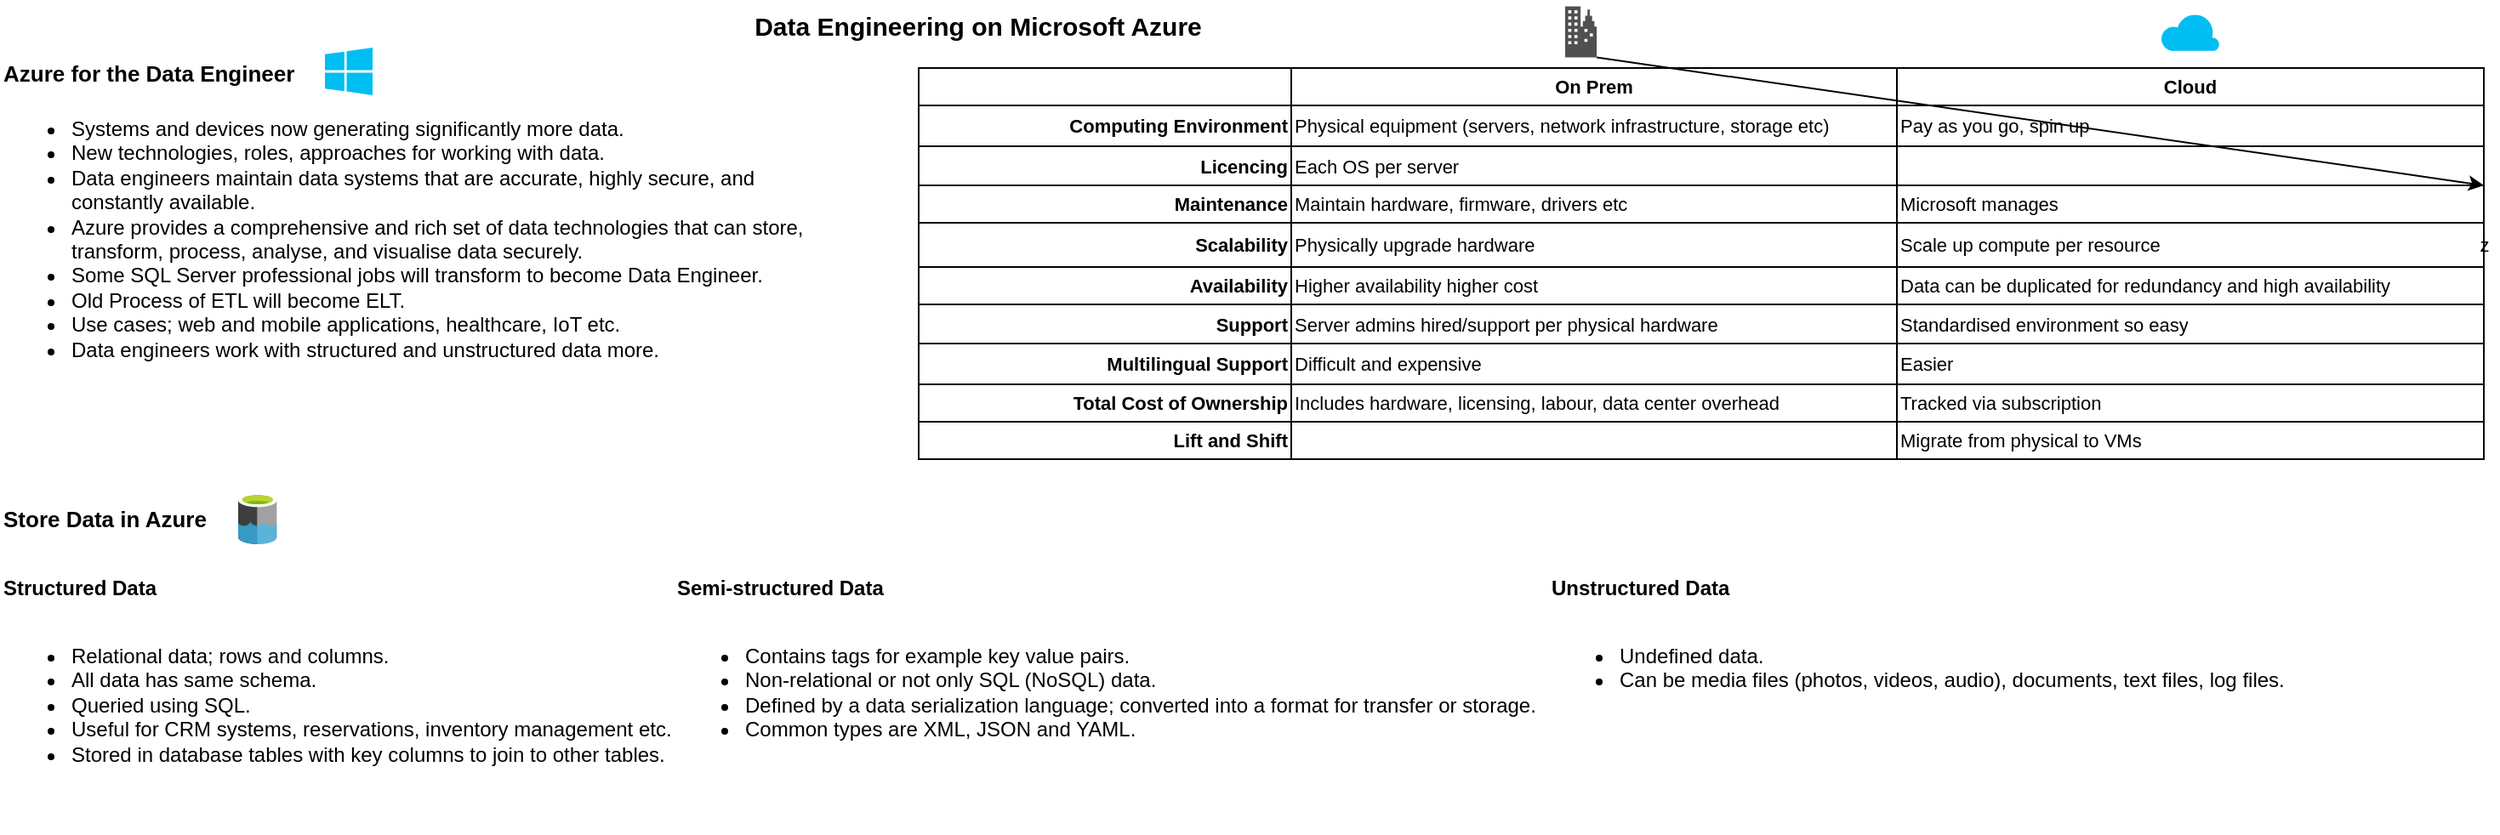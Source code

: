 <mxfile version="20.8.6" type="github">
  <diagram id="WI9T0HZ2pTsCkuznbFz-" name="Page-1">
    <mxGraphModel dx="2074" dy="1188" grid="1" gridSize="10" guides="1" tooltips="1" connect="1" arrows="1" fold="1" page="1" pageScale="1" pageWidth="1169" pageHeight="827" math="0" shadow="0">
      <root>
        <mxCell id="0" />
        <mxCell id="1" parent="0" />
        <mxCell id="qvMqanULMdAWcoUPuKCA-1" value="&lt;b style=&quot;font-size: 15px;&quot;&gt;Data Engineering on Microsoft Azure&lt;/b&gt;" style="text;strokeColor=none;align=center;fillColor=none;html=1;verticalAlign=middle;whiteSpace=wrap;rounded=0;fontSize=15;" vertex="1" parent="1">
          <mxGeometry x="380" width="410" height="30" as="geometry" />
        </mxCell>
        <mxCell id="qvMqanULMdAWcoUPuKCA-2" value="&lt;b style=&quot;font-size: 13px;&quot;&gt;Azure for the Data Engineer&lt;/b&gt;" style="text;strokeColor=none;align=left;fillColor=none;html=1;verticalAlign=middle;whiteSpace=wrap;rounded=0;fontSize=13;" vertex="1" parent="1">
          <mxGeometry x="10" y="28" width="410" height="30" as="geometry" />
        </mxCell>
        <mxCell id="qvMqanULMdAWcoUPuKCA-3" value="&lt;ul&gt;&lt;li&gt;&lt;span style=&quot;background-color: initial;&quot;&gt;Systems and devices now generating significantly more data.&lt;/span&gt;&lt;/li&gt;&lt;li&gt;New technologies, roles, approaches for working with data.&lt;/li&gt;&lt;li&gt;Data engineers maintain data systems that are accurate, highly secure, and constantly available.&lt;br&gt;&lt;/li&gt;&lt;li&gt;Azure provides a comprehensive and rich set of data technologies that can store, transform, process, analyse, and visualise data securely.&lt;br&gt;&lt;/li&gt;&lt;li&gt;Some SQL Server professional jobs will transform to become Data Engineer.&lt;/li&gt;&lt;li&gt;Old Process of ETL will become ELT.&lt;/li&gt;&lt;li&gt;Use cases; web and mobile applications, healthcare, IoT etc.&lt;/li&gt;&lt;li&gt;Data engineers work with structured and unstructured data more.&lt;/li&gt;&lt;/ul&gt;" style="text;strokeColor=none;align=left;fillColor=none;html=1;verticalAlign=top;whiteSpace=wrap;rounded=0;" vertex="1" parent="1">
          <mxGeometry x="10" y="50" width="490" height="220" as="geometry" />
        </mxCell>
        <mxCell id="qvMqanULMdAWcoUPuKCA-4" value="" style="shape=table;startSize=0;container=1;collapsible=0;childLayout=tableLayout;fontSize=10;" vertex="1" parent="1">
          <mxGeometry x="550" y="40" width="920" height="230" as="geometry" />
        </mxCell>
        <mxCell id="qvMqanULMdAWcoUPuKCA-5" value="" style="shape=tableRow;horizontal=0;startSize=0;swimlaneHead=0;swimlaneBody=0;strokeColor=inherit;top=0;left=0;bottom=0;right=0;collapsible=0;dropTarget=0;fillColor=none;points=[[0,0.5],[1,0.5]];portConstraint=eastwest;" vertex="1" parent="qvMqanULMdAWcoUPuKCA-4">
          <mxGeometry width="920" height="22" as="geometry" />
        </mxCell>
        <mxCell id="qvMqanULMdAWcoUPuKCA-6" value="" style="shape=partialRectangle;html=1;whiteSpace=wrap;connectable=0;strokeColor=inherit;overflow=hidden;fillColor=none;top=0;left=0;bottom=0;right=0;pointerEvents=1;align=right;fontStyle=1;fontSize=11;" vertex="1" parent="qvMqanULMdAWcoUPuKCA-5">
          <mxGeometry width="219" height="22" as="geometry">
            <mxRectangle width="219" height="22" as="alternateBounds" />
          </mxGeometry>
        </mxCell>
        <mxCell id="qvMqanULMdAWcoUPuKCA-7" value="On Prem" style="shape=partialRectangle;html=1;whiteSpace=wrap;connectable=0;strokeColor=inherit;overflow=hidden;fillColor=none;top=0;left=0;bottom=0;right=0;pointerEvents=1;fontStyle=1;fontSize=11;" vertex="1" parent="qvMqanULMdAWcoUPuKCA-5">
          <mxGeometry x="219" width="356" height="22" as="geometry">
            <mxRectangle width="356" height="22" as="alternateBounds" />
          </mxGeometry>
        </mxCell>
        <mxCell id="qvMqanULMdAWcoUPuKCA-8" value="Cloud" style="shape=partialRectangle;html=1;whiteSpace=wrap;connectable=0;strokeColor=inherit;overflow=hidden;fillColor=none;top=0;left=0;bottom=0;right=0;pointerEvents=1;fontStyle=1;fontSize=11;" vertex="1" parent="qvMqanULMdAWcoUPuKCA-5">
          <mxGeometry x="575" width="345" height="22" as="geometry">
            <mxRectangle width="345" height="22" as="alternateBounds" />
          </mxGeometry>
        </mxCell>
        <mxCell id="qvMqanULMdAWcoUPuKCA-9" value="" style="shape=tableRow;horizontal=0;startSize=0;swimlaneHead=0;swimlaneBody=0;strokeColor=inherit;top=0;left=0;bottom=0;right=0;collapsible=0;dropTarget=0;fillColor=none;points=[[0,0.5],[1,0.5]];portConstraint=eastwest;" vertex="1" parent="qvMqanULMdAWcoUPuKCA-4">
          <mxGeometry y="22" width="920" height="24" as="geometry" />
        </mxCell>
        <mxCell id="qvMqanULMdAWcoUPuKCA-10" value="Computing Environment" style="shape=partialRectangle;html=1;whiteSpace=wrap;connectable=0;strokeColor=inherit;overflow=hidden;fillColor=none;top=0;left=0;bottom=0;right=0;pointerEvents=1;align=right;fontStyle=1;fontSize=11;" vertex="1" parent="qvMqanULMdAWcoUPuKCA-9">
          <mxGeometry width="219" height="24" as="geometry">
            <mxRectangle width="219" height="24" as="alternateBounds" />
          </mxGeometry>
        </mxCell>
        <mxCell id="qvMqanULMdAWcoUPuKCA-11" value="Physical equipment (servers, network infrastructure, storage etc)" style="shape=partialRectangle;html=1;whiteSpace=wrap;connectable=0;strokeColor=inherit;overflow=hidden;fillColor=none;top=0;left=0;bottom=0;right=0;pointerEvents=1;align=left;fontSize=11;" vertex="1" parent="qvMqanULMdAWcoUPuKCA-9">
          <mxGeometry x="219" width="356" height="24" as="geometry">
            <mxRectangle width="356" height="24" as="alternateBounds" />
          </mxGeometry>
        </mxCell>
        <mxCell id="qvMqanULMdAWcoUPuKCA-12" value="Pay as you go, spin up" style="shape=partialRectangle;html=1;whiteSpace=wrap;connectable=0;strokeColor=inherit;overflow=hidden;fillColor=none;top=0;left=0;bottom=0;right=0;pointerEvents=1;align=left;fontSize=11;" vertex="1" parent="qvMqanULMdAWcoUPuKCA-9">
          <mxGeometry x="575" width="345" height="24" as="geometry">
            <mxRectangle width="345" height="24" as="alternateBounds" />
          </mxGeometry>
        </mxCell>
        <mxCell id="qvMqanULMdAWcoUPuKCA-13" value="" style="shape=tableRow;horizontal=0;startSize=0;swimlaneHead=0;swimlaneBody=0;strokeColor=inherit;top=0;left=0;bottom=0;right=0;collapsible=0;dropTarget=0;fillColor=none;points=[[0,0.5],[1,0.5]];portConstraint=eastwest;" vertex="1" parent="qvMqanULMdAWcoUPuKCA-4">
          <mxGeometry y="46" width="920" height="23" as="geometry" />
        </mxCell>
        <mxCell id="qvMqanULMdAWcoUPuKCA-14" value="Licencing" style="shape=partialRectangle;html=1;whiteSpace=wrap;connectable=0;strokeColor=inherit;overflow=hidden;fillColor=none;top=0;left=0;bottom=0;right=0;pointerEvents=1;align=right;fontStyle=1;fontSize=11;" vertex="1" parent="qvMqanULMdAWcoUPuKCA-13">
          <mxGeometry width="219" height="23" as="geometry">
            <mxRectangle width="219" height="23" as="alternateBounds" />
          </mxGeometry>
        </mxCell>
        <mxCell id="qvMqanULMdAWcoUPuKCA-15" value="Each OS per server" style="shape=partialRectangle;html=1;whiteSpace=wrap;connectable=0;strokeColor=inherit;overflow=hidden;fillColor=none;top=0;left=0;bottom=0;right=0;pointerEvents=1;align=left;fontSize=11;" vertex="1" parent="qvMqanULMdAWcoUPuKCA-13">
          <mxGeometry x="219" width="356" height="23" as="geometry">
            <mxRectangle width="356" height="23" as="alternateBounds" />
          </mxGeometry>
        </mxCell>
        <mxCell id="qvMqanULMdAWcoUPuKCA-16" value="" style="shape=partialRectangle;html=1;whiteSpace=wrap;connectable=0;strokeColor=inherit;overflow=hidden;fillColor=none;top=0;left=0;bottom=0;right=0;pointerEvents=1;align=left;fontSize=11;" vertex="1" parent="qvMqanULMdAWcoUPuKCA-13">
          <mxGeometry x="575" width="345" height="23" as="geometry">
            <mxRectangle width="345" height="23" as="alternateBounds" />
          </mxGeometry>
        </mxCell>
        <mxCell id="qvMqanULMdAWcoUPuKCA-17" value="" style="shape=tableRow;horizontal=0;startSize=0;swimlaneHead=0;swimlaneBody=0;strokeColor=inherit;top=0;left=0;bottom=0;right=0;collapsible=0;dropTarget=0;fillColor=none;points=[[0,0.5],[1,0.5]];portConstraint=eastwest;" vertex="1" parent="qvMqanULMdAWcoUPuKCA-4">
          <mxGeometry y="69" width="920" height="22" as="geometry" />
        </mxCell>
        <mxCell id="qvMqanULMdAWcoUPuKCA-18" value="Maintenance" style="shape=partialRectangle;html=1;whiteSpace=wrap;connectable=0;strokeColor=inherit;overflow=hidden;fillColor=none;top=0;left=0;bottom=0;right=0;pointerEvents=1;align=right;fontStyle=1;fontSize=11;" vertex="1" parent="qvMqanULMdAWcoUPuKCA-17">
          <mxGeometry width="219" height="22" as="geometry">
            <mxRectangle width="219" height="22" as="alternateBounds" />
          </mxGeometry>
        </mxCell>
        <mxCell id="qvMqanULMdAWcoUPuKCA-19" value="Maintain hardware, firmware, drivers etc" style="shape=partialRectangle;html=1;whiteSpace=wrap;connectable=0;strokeColor=inherit;overflow=hidden;fillColor=none;top=0;left=0;bottom=0;right=0;pointerEvents=1;align=left;fontSize=11;" vertex="1" parent="qvMqanULMdAWcoUPuKCA-17">
          <mxGeometry x="219" width="356" height="22" as="geometry">
            <mxRectangle width="356" height="22" as="alternateBounds" />
          </mxGeometry>
        </mxCell>
        <mxCell id="qvMqanULMdAWcoUPuKCA-20" value="Microsoft manages" style="shape=partialRectangle;html=1;whiteSpace=wrap;connectable=0;strokeColor=inherit;overflow=hidden;fillColor=none;top=0;left=0;bottom=0;right=0;pointerEvents=1;align=left;fontSize=11;" vertex="1" parent="qvMqanULMdAWcoUPuKCA-17">
          <mxGeometry x="575" width="345" height="22" as="geometry">
            <mxRectangle width="345" height="22" as="alternateBounds" />
          </mxGeometry>
        </mxCell>
        <mxCell id="qvMqanULMdAWcoUPuKCA-53" value="z" style="sketch=0;pointerEvents=1;shadow=0;dashed=0;html=1;strokeColor=none;fillColor=#505050;labelPosition=center;verticalLabelPosition=bottom;verticalAlign=top;outlineConnect=0;align=center;shape=mxgraph.office.concepts.on_premises;fontSize=11;" vertex="1" parent="qvMqanULMdAWcoUPuKCA-17">
          <mxGeometry x="920" width="NaN" height="22" as="geometry">
            <mxRectangle width="NaN" height="22" as="alternateBounds" />
          </mxGeometry>
        </mxCell>
        <mxCell id="qvMqanULMdAWcoUPuKCA-21" value="" style="shape=tableRow;horizontal=0;startSize=0;swimlaneHead=0;swimlaneBody=0;strokeColor=inherit;top=0;left=0;bottom=0;right=0;collapsible=0;dropTarget=0;fillColor=none;points=[[0,0.5],[1,0.5]];portConstraint=eastwest;" vertex="1" parent="qvMqanULMdAWcoUPuKCA-4">
          <mxGeometry y="91" width="920" height="26" as="geometry" />
        </mxCell>
        <mxCell id="qvMqanULMdAWcoUPuKCA-22" value="Scalability" style="shape=partialRectangle;html=1;whiteSpace=wrap;connectable=0;strokeColor=inherit;overflow=hidden;fillColor=none;top=0;left=0;bottom=0;right=0;pointerEvents=1;align=right;fontStyle=1;fontSize=11;" vertex="1" parent="qvMqanULMdAWcoUPuKCA-21">
          <mxGeometry width="219" height="26" as="geometry">
            <mxRectangle width="219" height="26" as="alternateBounds" />
          </mxGeometry>
        </mxCell>
        <mxCell id="qvMqanULMdAWcoUPuKCA-23" value="Physically upgrade hardware" style="shape=partialRectangle;html=1;whiteSpace=wrap;connectable=0;strokeColor=inherit;overflow=hidden;fillColor=none;top=0;left=0;bottom=0;right=0;pointerEvents=1;align=left;fontSize=11;" vertex="1" parent="qvMqanULMdAWcoUPuKCA-21">
          <mxGeometry x="219" width="356" height="26" as="geometry">
            <mxRectangle width="356" height="26" as="alternateBounds" />
          </mxGeometry>
        </mxCell>
        <mxCell id="qvMqanULMdAWcoUPuKCA-24" value="Scale up compute per resource" style="shape=partialRectangle;html=1;whiteSpace=wrap;connectable=0;strokeColor=inherit;overflow=hidden;fillColor=none;top=0;left=0;bottom=0;right=0;pointerEvents=1;align=left;fontSize=11;" vertex="1" parent="qvMqanULMdAWcoUPuKCA-21">
          <mxGeometry x="575" width="345" height="26" as="geometry">
            <mxRectangle width="345" height="26" as="alternateBounds" />
          </mxGeometry>
        </mxCell>
        <mxCell id="qvMqanULMdAWcoUPuKCA-25" value="" style="shape=tableRow;horizontal=0;startSize=0;swimlaneHead=0;swimlaneBody=0;strokeColor=inherit;top=0;left=0;bottom=0;right=0;collapsible=0;dropTarget=0;fillColor=none;points=[[0,0.5],[1,0.5]];portConstraint=eastwest;" vertex="1" parent="qvMqanULMdAWcoUPuKCA-4">
          <mxGeometry y="117" width="920" height="22" as="geometry" />
        </mxCell>
        <mxCell id="qvMqanULMdAWcoUPuKCA-26" value="Availability" style="shape=partialRectangle;html=1;whiteSpace=wrap;connectable=0;strokeColor=inherit;overflow=hidden;fillColor=none;top=0;left=0;bottom=0;right=0;pointerEvents=1;align=right;fontStyle=1;fontSize=11;" vertex="1" parent="qvMqanULMdAWcoUPuKCA-25">
          <mxGeometry width="219" height="22" as="geometry">
            <mxRectangle width="219" height="22" as="alternateBounds" />
          </mxGeometry>
        </mxCell>
        <mxCell id="qvMqanULMdAWcoUPuKCA-27" value="Higher availability higher cost" style="shape=partialRectangle;html=1;whiteSpace=wrap;connectable=0;strokeColor=inherit;overflow=hidden;fillColor=none;top=0;left=0;bottom=0;right=0;pointerEvents=1;align=left;fontSize=11;" vertex="1" parent="qvMqanULMdAWcoUPuKCA-25">
          <mxGeometry x="219" width="356" height="22" as="geometry">
            <mxRectangle width="356" height="22" as="alternateBounds" />
          </mxGeometry>
        </mxCell>
        <mxCell id="qvMqanULMdAWcoUPuKCA-28" value="Data can be duplicated for redundancy and high availability" style="shape=partialRectangle;html=1;whiteSpace=wrap;connectable=0;strokeColor=inherit;overflow=hidden;fillColor=none;top=0;left=0;bottom=0;right=0;pointerEvents=1;align=left;fontSize=11;" vertex="1" parent="qvMqanULMdAWcoUPuKCA-25">
          <mxGeometry x="575" width="345" height="22" as="geometry">
            <mxRectangle width="345" height="22" as="alternateBounds" />
          </mxGeometry>
        </mxCell>
        <mxCell id="qvMqanULMdAWcoUPuKCA-29" value="" style="shape=tableRow;horizontal=0;startSize=0;swimlaneHead=0;swimlaneBody=0;strokeColor=inherit;top=0;left=0;bottom=0;right=0;collapsible=0;dropTarget=0;fillColor=none;points=[[0,0.5],[1,0.5]];portConstraint=eastwest;" vertex="1" parent="qvMqanULMdAWcoUPuKCA-4">
          <mxGeometry y="139" width="920" height="23" as="geometry" />
        </mxCell>
        <mxCell id="qvMqanULMdAWcoUPuKCA-30" value="Support" style="shape=partialRectangle;html=1;whiteSpace=wrap;connectable=0;strokeColor=inherit;overflow=hidden;fillColor=none;top=0;left=0;bottom=0;right=0;pointerEvents=1;align=right;fontStyle=1;fontSize=11;" vertex="1" parent="qvMqanULMdAWcoUPuKCA-29">
          <mxGeometry width="219" height="23" as="geometry">
            <mxRectangle width="219" height="23" as="alternateBounds" />
          </mxGeometry>
        </mxCell>
        <mxCell id="qvMqanULMdAWcoUPuKCA-31" value="Server admins hired/support per physical hardware" style="shape=partialRectangle;html=1;whiteSpace=wrap;connectable=0;strokeColor=inherit;overflow=hidden;fillColor=none;top=0;left=0;bottom=0;right=0;pointerEvents=1;align=left;fontSize=11;" vertex="1" parent="qvMqanULMdAWcoUPuKCA-29">
          <mxGeometry x="219" width="356" height="23" as="geometry">
            <mxRectangle width="356" height="23" as="alternateBounds" />
          </mxGeometry>
        </mxCell>
        <mxCell id="qvMqanULMdAWcoUPuKCA-32" value="Standardised environment so easy" style="shape=partialRectangle;html=1;whiteSpace=wrap;connectable=0;strokeColor=inherit;overflow=hidden;fillColor=none;top=0;left=0;bottom=0;right=0;pointerEvents=1;align=left;fontSize=11;" vertex="1" parent="qvMqanULMdAWcoUPuKCA-29">
          <mxGeometry x="575" width="345" height="23" as="geometry">
            <mxRectangle width="345" height="23" as="alternateBounds" />
          </mxGeometry>
        </mxCell>
        <mxCell id="qvMqanULMdAWcoUPuKCA-33" value="" style="shape=tableRow;horizontal=0;startSize=0;swimlaneHead=0;swimlaneBody=0;strokeColor=inherit;top=0;left=0;bottom=0;right=0;collapsible=0;dropTarget=0;fillColor=none;points=[[0,0.5],[1,0.5]];portConstraint=eastwest;" vertex="1" parent="qvMqanULMdAWcoUPuKCA-4">
          <mxGeometry y="162" width="920" height="24" as="geometry" />
        </mxCell>
        <mxCell id="qvMqanULMdAWcoUPuKCA-34" value="Multilingual Support" style="shape=partialRectangle;html=1;whiteSpace=wrap;connectable=0;strokeColor=inherit;overflow=hidden;fillColor=none;top=0;left=0;bottom=0;right=0;pointerEvents=1;align=right;fontStyle=1;fontSize=11;" vertex="1" parent="qvMqanULMdAWcoUPuKCA-33">
          <mxGeometry width="219" height="24" as="geometry">
            <mxRectangle width="219" height="24" as="alternateBounds" />
          </mxGeometry>
        </mxCell>
        <mxCell id="qvMqanULMdAWcoUPuKCA-35" value="Difficult and expensive" style="shape=partialRectangle;html=1;whiteSpace=wrap;connectable=0;strokeColor=inherit;overflow=hidden;fillColor=none;top=0;left=0;bottom=0;right=0;pointerEvents=1;align=left;fontSize=11;" vertex="1" parent="qvMqanULMdAWcoUPuKCA-33">
          <mxGeometry x="219" width="356" height="24" as="geometry">
            <mxRectangle width="356" height="24" as="alternateBounds" />
          </mxGeometry>
        </mxCell>
        <mxCell id="qvMqanULMdAWcoUPuKCA-36" value="Easier" style="shape=partialRectangle;html=1;whiteSpace=wrap;connectable=0;strokeColor=inherit;overflow=hidden;fillColor=none;top=0;left=0;bottom=0;right=0;pointerEvents=1;align=left;fontSize=11;" vertex="1" parent="qvMqanULMdAWcoUPuKCA-33">
          <mxGeometry x="575" width="345" height="24" as="geometry">
            <mxRectangle width="345" height="24" as="alternateBounds" />
          </mxGeometry>
        </mxCell>
        <mxCell id="qvMqanULMdAWcoUPuKCA-37" value="" style="shape=tableRow;horizontal=0;startSize=0;swimlaneHead=0;swimlaneBody=0;strokeColor=inherit;top=0;left=0;bottom=0;right=0;collapsible=0;dropTarget=0;fillColor=none;points=[[0,0.5],[1,0.5]];portConstraint=eastwest;" vertex="1" parent="qvMqanULMdAWcoUPuKCA-4">
          <mxGeometry y="186" width="920" height="22" as="geometry" />
        </mxCell>
        <mxCell id="qvMqanULMdAWcoUPuKCA-38" value="Total Cost of Ownership" style="shape=partialRectangle;html=1;whiteSpace=wrap;connectable=0;strokeColor=inherit;overflow=hidden;fillColor=none;top=0;left=0;bottom=0;right=0;pointerEvents=1;align=right;fontStyle=1;fontSize=11;" vertex="1" parent="qvMqanULMdAWcoUPuKCA-37">
          <mxGeometry width="219" height="22" as="geometry">
            <mxRectangle width="219" height="22" as="alternateBounds" />
          </mxGeometry>
        </mxCell>
        <mxCell id="qvMqanULMdAWcoUPuKCA-39" value="Includes hardware, licensing, labour, data center overhead" style="shape=partialRectangle;html=1;whiteSpace=wrap;connectable=0;strokeColor=inherit;overflow=hidden;fillColor=none;top=0;left=0;bottom=0;right=0;pointerEvents=1;align=left;fontSize=11;" vertex="1" parent="qvMqanULMdAWcoUPuKCA-37">
          <mxGeometry x="219" width="356" height="22" as="geometry">
            <mxRectangle width="356" height="22" as="alternateBounds" />
          </mxGeometry>
        </mxCell>
        <mxCell id="qvMqanULMdAWcoUPuKCA-40" value="Tracked via subscription" style="shape=partialRectangle;html=1;whiteSpace=wrap;connectable=0;strokeColor=inherit;overflow=hidden;fillColor=none;top=0;left=0;bottom=0;right=0;pointerEvents=1;align=left;fontSize=11;" vertex="1" parent="qvMqanULMdAWcoUPuKCA-37">
          <mxGeometry x="575" width="345" height="22" as="geometry">
            <mxRectangle width="345" height="22" as="alternateBounds" />
          </mxGeometry>
        </mxCell>
        <mxCell id="qvMqanULMdAWcoUPuKCA-45" value="" style="shape=tableRow;horizontal=0;startSize=0;swimlaneHead=0;swimlaneBody=0;strokeColor=inherit;top=0;left=0;bottom=0;right=0;collapsible=0;dropTarget=0;fillColor=none;points=[[0,0.5],[1,0.5]];portConstraint=eastwest;" vertex="1" parent="qvMqanULMdAWcoUPuKCA-4">
          <mxGeometry y="208" width="920" height="22" as="geometry" />
        </mxCell>
        <mxCell id="qvMqanULMdAWcoUPuKCA-46" value="Lift and Shift" style="shape=partialRectangle;html=1;whiteSpace=wrap;connectable=0;strokeColor=inherit;overflow=hidden;fillColor=none;top=0;left=0;bottom=0;right=0;pointerEvents=1;align=right;fontStyle=1;fontSize=11;" vertex="1" parent="qvMqanULMdAWcoUPuKCA-45">
          <mxGeometry width="219" height="22" as="geometry">
            <mxRectangle width="219" height="22" as="alternateBounds" />
          </mxGeometry>
        </mxCell>
        <mxCell id="qvMqanULMdAWcoUPuKCA-47" value="" style="shape=partialRectangle;html=1;whiteSpace=wrap;connectable=0;strokeColor=inherit;overflow=hidden;fillColor=none;top=0;left=0;bottom=0;right=0;pointerEvents=1;align=left;fontSize=11;" vertex="1" parent="qvMqanULMdAWcoUPuKCA-45">
          <mxGeometry x="219" width="356" height="22" as="geometry">
            <mxRectangle width="356" height="22" as="alternateBounds" />
          </mxGeometry>
        </mxCell>
        <mxCell id="qvMqanULMdAWcoUPuKCA-48" value="Migrate from physical to VMs" style="shape=partialRectangle;html=1;whiteSpace=wrap;connectable=0;strokeColor=inherit;overflow=hidden;fillColor=none;top=0;left=0;bottom=0;right=0;pointerEvents=1;align=left;fontSize=11;" vertex="1" parent="qvMqanULMdAWcoUPuKCA-45">
          <mxGeometry x="575" width="345" height="22" as="geometry">
            <mxRectangle width="345" height="22" as="alternateBounds" />
          </mxGeometry>
        </mxCell>
        <mxCell id="qvMqanULMdAWcoUPuKCA-49" value="&lt;b style=&quot;font-size: 13px;&quot;&gt;Store Data in Azure&lt;/b&gt;" style="text;strokeColor=none;align=left;fillColor=none;html=1;verticalAlign=middle;whiteSpace=wrap;rounded=0;fontSize=13;" vertex="1" parent="1">
          <mxGeometry x="10" y="290" width="410" height="30" as="geometry" />
        </mxCell>
        <mxCell id="qvMqanULMdAWcoUPuKCA-51" value="" style="verticalLabelPosition=bottom;html=1;verticalAlign=top;align=center;strokeColor=none;fillColor=#00BEF2;shape=mxgraph.azure.cloud;fontSize=11;" vertex="1" parent="1">
          <mxGeometry x="1280" y="7.5" width="34.62" height="22.5" as="geometry" />
        </mxCell>
        <mxCell id="qvMqanULMdAWcoUPuKCA-54" value="" style="edgeStyle=orthogonalEdgeStyle;rounded=0;orthogonalLoop=1;jettySize=auto;html=1;fontSize=11;" edge="1" parent="1" source="qvMqanULMdAWcoUPuKCA-52" target="qvMqanULMdAWcoUPuKCA-53">
          <mxGeometry relative="1" as="geometry" />
        </mxCell>
        <mxCell id="qvMqanULMdAWcoUPuKCA-52" value="" style="sketch=0;pointerEvents=1;shadow=0;dashed=0;html=1;strokeColor=none;fillColor=#505050;labelPosition=center;verticalLabelPosition=bottom;verticalAlign=top;outlineConnect=0;align=center;shape=mxgraph.office.concepts.on_premises;fontSize=11;" vertex="1" parent="1">
          <mxGeometry x="930" y="3.75" width="18.55" height="30" as="geometry" />
        </mxCell>
        <mxCell id="qvMqanULMdAWcoUPuKCA-56" value="" style="verticalLabelPosition=bottom;html=1;verticalAlign=top;align=center;strokeColor=none;fillColor=#00BEF2;shape=mxgraph.azure.azure_instance;fontSize=11;" vertex="1" parent="1">
          <mxGeometry x="201" y="28" width="28" height="28" as="geometry" />
        </mxCell>
        <mxCell id="qvMqanULMdAWcoUPuKCA-57" value="" style="sketch=0;aspect=fixed;html=1;points=[];align=center;image;fontSize=12;image=img/lib/mscae/Data_Lake.svg;" vertex="1" parent="1">
          <mxGeometry x="150" y="290" width="22.8" height="30" as="geometry" />
        </mxCell>
        <mxCell id="qvMqanULMdAWcoUPuKCA-58" value="&lt;b style=&quot;font-size: 12px;&quot;&gt;Structured Data&lt;/b&gt;" style="text;strokeColor=none;align=left;fillColor=none;html=1;verticalAlign=middle;whiteSpace=wrap;rounded=0;fontSize=13;" vertex="1" parent="1">
          <mxGeometry x="10" y="330" width="410" height="30" as="geometry" />
        </mxCell>
        <mxCell id="qvMqanULMdAWcoUPuKCA-59" value="&lt;ul&gt;&lt;li&gt;Relational data; rows and columns.&lt;/li&gt;&lt;li&gt;All data has same schema.&lt;/li&gt;&lt;li&gt;Queried using SQL.&lt;/li&gt;&lt;li&gt;Useful for CRM systems, reservations, inventory management etc.&lt;/li&gt;&lt;li&gt;Stored in database tables with key columns to join to other tables.&lt;/li&gt;&lt;/ul&gt;" style="text;strokeColor=none;align=left;fillColor=none;html=1;verticalAlign=top;whiteSpace=wrap;rounded=0;" vertex="1" parent="1">
          <mxGeometry x="10" y="360" width="410" height="130" as="geometry" />
        </mxCell>
        <mxCell id="qvMqanULMdAWcoUPuKCA-61" value="&lt;b style=&quot;font-size: 12px;&quot;&gt;Semi-structured Data&lt;/b&gt;" style="text;strokeColor=none;align=left;fillColor=none;html=1;verticalAlign=middle;whiteSpace=wrap;rounded=0;fontSize=13;" vertex="1" parent="1">
          <mxGeometry x="406" y="330" width="410" height="30" as="geometry" />
        </mxCell>
        <mxCell id="qvMqanULMdAWcoUPuKCA-62" value="&lt;ul&gt;&lt;li&gt;Contains tags for example key value pairs.&lt;/li&gt;&lt;li&gt;Non-relational or not only SQL (NoSQL) data.&lt;/li&gt;&lt;li&gt;Defined by a data serialization language; converted into a format for transfer or storage.&lt;/li&gt;&lt;li&gt;Common types are XML, JSON and YAML.&lt;/li&gt;&lt;/ul&gt;" style="text;strokeColor=none;align=left;fillColor=none;html=1;verticalAlign=top;whiteSpace=wrap;rounded=0;" vertex="1" parent="1">
          <mxGeometry x="406" y="360" width="514" height="130" as="geometry" />
        </mxCell>
        <mxCell id="qvMqanULMdAWcoUPuKCA-63" value="&lt;b style=&quot;font-size: 12px;&quot;&gt;Unstructured Data&lt;/b&gt;" style="text;strokeColor=none;align=left;fillColor=none;html=1;verticalAlign=middle;whiteSpace=wrap;rounded=0;fontSize=13;" vertex="1" parent="1">
          <mxGeometry x="920" y="330" width="410" height="30" as="geometry" />
        </mxCell>
        <mxCell id="qvMqanULMdAWcoUPuKCA-64" value="&lt;ul&gt;&lt;li&gt;Undefined data.&lt;/li&gt;&lt;li&gt;Can be media files (photos, videos, audio), documents, text files, log files.&lt;/li&gt;&lt;/ul&gt;" style="text;strokeColor=none;align=left;fillColor=none;html=1;verticalAlign=top;whiteSpace=wrap;rounded=0;" vertex="1" parent="1">
          <mxGeometry x="920" y="360" width="460" height="130" as="geometry" />
        </mxCell>
      </root>
    </mxGraphModel>
  </diagram>
</mxfile>
